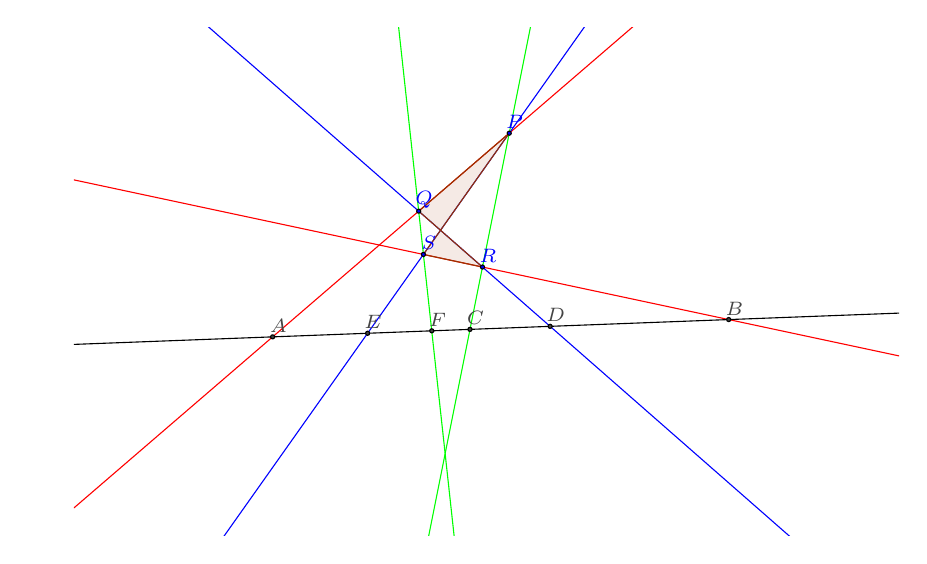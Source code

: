 \definecolor{zzttqq}{rgb}{0.6,0.2,0.}
\definecolor{uuuuuu}{rgb}{0.267,0.267,0.267}
\definecolor{qqffqq}{rgb}{0.,1.,0.}
\definecolor{ffqqqq}{rgb}{1.,0.,0.}
\definecolor{qqqqff}{rgb}{0.,0.,1.}
\begin{tikzpicture}[scale=0.5,line cap=round,line join=round,>=triangle 45,x=1.0cm,y=1.0cm]
\clip(-4.3,-6.6) rectangle (16.66,6.3);
\fill[color=zzttqq,fill=zzttqq,fill opacity=0.1] (6.76,3.62) -- (4.46,1.64) -- (6.08,0.22) -- (4.58,0.54) -- cycle;
\draw [color=ffqqqq,domain=-4.3:16.66] plot(\x,{(--5.059-1.98*\x)/-2.3});
\draw [color=ffqqqq,domain=-4.3:16.66] plot(\x,{(--2.276-0.32*\x)/1.5});
\draw [color=qqqqff,domain=-4.3:16.66] plot(\x,{(--12.929-3.08*\x)/-2.18});
\draw [color=qqqqff,domain=-4.3:16.66] plot(\x,{(--8.99-1.42*\x)/1.62});
\draw [color=qqffqq,domain=-4.3:16.66] plot(\x,{(--20.522-3.4*\x)/-0.68});
\draw [color=qqffqq,domain=-4.3:16.66] plot(\x,{(--5.103-1.1*\x)/0.12});
\draw [domain=-4.3:16.66] plot(\x,{(-31.702--0.76*\x)/20.04});
\draw [color=zzttqq] (6.76,3.62)-- (4.46,1.64);
\draw [color=zzttqq] (4.46,1.64)-- (6.08,0.22);
\draw [color=zzttqq] (6.08,0.22)-- (4.58,0.54);
\draw [color=zzttqq] (4.58,0.54)-- (6.76,3.62);
\begin{scriptsize}
\draw [fill=qqqqff] (6.76,3.62) circle (1.5pt);
\draw[color=qqqqff] (6.9,3.91) node {$P$};
\draw [fill=qqqqff] (4.46,1.64) circle (1.5pt);
\draw[color=qqqqff] (4.6,1.93) node {$Q$};
\draw [fill=qqqqff] (6.08,0.22) circle (1.5pt);
\draw[color=qqqqff] (6.22,0.51) node {$R$};
\draw [fill=qqqqff] (4.58,0.54) circle (1.5pt);
\draw[color=qqqqff] (4.72,0.83) node {$S$};
\draw [fill=uuuuuu] (0.75,-1.553) circle (1.5pt);
\draw[color=uuuuuu] (0.9,-1.27) node {$A$};
\draw [fill=uuuuuu] (12.334,-1.114) circle (1.5pt);
\draw[color=uuuuuu] (12.48,-0.83) node {$B$};
\draw [fill=uuuuuu] (5.763,-1.363) circle (1.5pt);
\draw[color=uuuuuu] (5.9,-1.07) node {$C$};
\draw [fill=uuuuuu] (7.798,-1.286) circle (1.5pt);
\draw[color=uuuuuu] (7.94,-0.99) node {$D$};
\draw [fill=uuuuuu] (3.163,-1.462) circle (1.5pt);
\draw[color=uuuuuu] (3.3,-1.17) node {$E$};
\draw [fill=uuuuuu] (4.792,-1.4) circle (1.5pt);
\draw[color=uuuuuu] (4.94,-1.11) node {$F$};
\end{scriptsize}
\end{tikzpicture}
